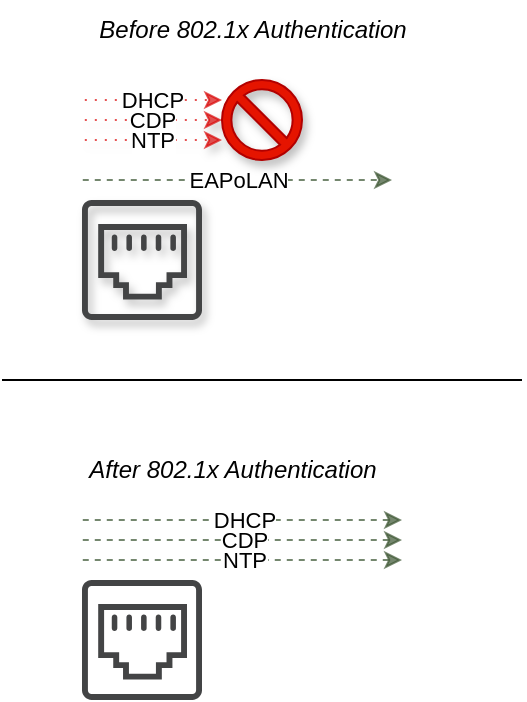 <mxfile version="24.7.14">
  <diagram name="Page-1" id="rgLUHZjOiqgXjQ-MpENu">
    <mxGraphModel dx="808" dy="431" grid="1" gridSize="10" guides="1" tooltips="1" connect="1" arrows="1" fold="1" page="1" pageScale="1" pageWidth="850" pageHeight="1100" math="0" shadow="0">
      <root>
        <mxCell id="0" />
        <mxCell id="1" parent="0" />
        <mxCell id="p2RqDRSbU7YcCy8wbTOB-1" value="" style="sketch=0;pointerEvents=1;shadow=1;dashed=0;html=1;strokeColor=none;fillColor=#434445;aspect=fixed;labelPosition=center;verticalLabelPosition=bottom;verticalAlign=top;align=center;outlineConnect=0;shape=mxgraph.vvd.ethernet_port;" vertex="1" parent="1">
          <mxGeometry x="120" y="140" width="60" height="60" as="geometry" />
        </mxCell>
        <mxCell id="p2RqDRSbU7YcCy8wbTOB-17" value="DHCP" style="endArrow=classic;html=1;rounded=0;strokeWidth=1;targetPerimeterSpacing=0;sourcePerimeterSpacing=0;opacity=70;fillColor=#e51400;strokeColor=#d90808;flowAnimation=1;dashed=1;dashPattern=1 4;shadow=0;" edge="1" parent="1">
          <mxGeometry x="0.006" width="50" height="50" relative="1" as="geometry">
            <mxPoint x="120" y="90" as="sourcePoint" />
            <mxPoint x="190" y="90" as="targetPoint" />
            <mxPoint as="offset" />
          </mxGeometry>
        </mxCell>
        <mxCell id="p2RqDRSbU7YcCy8wbTOB-18" value="CDP" style="endArrow=classic;html=1;rounded=0;strokeWidth=1;targetPerimeterSpacing=0;sourcePerimeterSpacing=0;opacity=70;fillColor=#e51400;strokeColor=#d90808;flowAnimation=1;dashed=1;dashPattern=1 4;shadow=1;" edge="1" parent="1">
          <mxGeometry x="0.006" width="50" height="50" relative="1" as="geometry">
            <mxPoint x="120" y="100" as="sourcePoint" />
            <mxPoint x="190" y="100" as="targetPoint" />
            <mxPoint as="offset" />
          </mxGeometry>
        </mxCell>
        <mxCell id="p2RqDRSbU7YcCy8wbTOB-19" value="NTP" style="endArrow=classic;html=1;rounded=0;strokeWidth=1;targetPerimeterSpacing=0;sourcePerimeterSpacing=0;opacity=70;fillColor=#e51400;strokeColor=#d90808;flowAnimation=1;dashed=1;dashPattern=1 4;shadow=1;" edge="1" parent="1">
          <mxGeometry x="0.006" width="50" height="50" relative="1" as="geometry">
            <mxPoint x="120" y="110" as="sourcePoint" />
            <mxPoint x="190" y="110" as="targetPoint" />
            <mxPoint as="offset" />
          </mxGeometry>
        </mxCell>
        <mxCell id="p2RqDRSbU7YcCy8wbTOB-20" value="EAPoLAN" style="endArrow=classic;html=1;rounded=0;strokeWidth=1;targetPerimeterSpacing=0;sourcePerimeterSpacing=0;opacity=70;fillColor=#6d8764;strokeColor=#3A5431;flowAnimation=1;dashed=1;" edge="1" parent="1">
          <mxGeometry x="0.006" width="50" height="50" relative="1" as="geometry">
            <mxPoint x="120" y="130" as="sourcePoint" />
            <mxPoint x="275" y="130" as="targetPoint" />
            <mxPoint as="offset" />
            <Array as="points">
              <mxPoint x="140" y="130" />
            </Array>
          </mxGeometry>
        </mxCell>
        <mxCell id="p2RqDRSbU7YcCy8wbTOB-25" value="" style="sketch=0;pointerEvents=1;shadow=0;dashed=0;html=1;strokeColor=none;fillColor=#434445;aspect=fixed;labelPosition=center;verticalLabelPosition=bottom;verticalAlign=top;align=center;outlineConnect=0;shape=mxgraph.vvd.ethernet_port;" vertex="1" parent="1">
          <mxGeometry x="120" y="330" width="60" height="60" as="geometry" />
        </mxCell>
        <mxCell id="p2RqDRSbU7YcCy8wbTOB-26" value="DHCP" style="endArrow=classic;html=1;rounded=0;strokeWidth=1;targetPerimeterSpacing=0;sourcePerimeterSpacing=0;opacity=70;fillColor=#6d8764;strokeColor=#3A5431;flowAnimation=1;dashed=1;" edge="1" parent="1">
          <mxGeometry x="0.006" width="50" height="50" relative="1" as="geometry">
            <mxPoint x="120" y="300" as="sourcePoint" />
            <mxPoint x="280" y="300" as="targetPoint" />
            <mxPoint as="offset" />
          </mxGeometry>
        </mxCell>
        <mxCell id="p2RqDRSbU7YcCy8wbTOB-27" value="CDP" style="endArrow=classic;html=1;rounded=0;strokeWidth=1;targetPerimeterSpacing=0;sourcePerimeterSpacing=0;opacity=70;fillColor=#6d8764;strokeColor=#3A5431;flowAnimation=1;dashed=1;" edge="1" parent="1">
          <mxGeometry x="0.006" width="50" height="50" relative="1" as="geometry">
            <mxPoint x="120" y="310" as="sourcePoint" />
            <mxPoint x="280" y="310" as="targetPoint" />
            <mxPoint as="offset" />
          </mxGeometry>
        </mxCell>
        <mxCell id="p2RqDRSbU7YcCy8wbTOB-28" value="NTP" style="endArrow=classic;html=1;rounded=0;strokeWidth=1;targetPerimeterSpacing=0;sourcePerimeterSpacing=0;opacity=70;fillColor=#6d8764;strokeColor=#3A5431;flowAnimation=1;dashed=1;" edge="1" parent="1">
          <mxGeometry x="0.006" width="50" height="50" relative="1" as="geometry">
            <mxPoint x="120" y="320" as="sourcePoint" />
            <mxPoint x="280" y="320" as="targetPoint" />
            <mxPoint as="offset" />
          </mxGeometry>
        </mxCell>
        <mxCell id="p2RqDRSbU7YcCy8wbTOB-31" value="" style="sketch=0;aspect=fixed;pointerEvents=1;shadow=1;dashed=0;html=1;strokeColor=#B20000;labelPosition=center;verticalLabelPosition=bottom;verticalAlign=top;align=center;shape=mxgraph.mscae.enterprise.not_allowed;fillColor=#e51400;fontColor=#ffffff;" vertex="1" parent="1">
          <mxGeometry x="190" y="80" width="40" height="40" as="geometry" />
        </mxCell>
        <mxCell id="p2RqDRSbU7YcCy8wbTOB-32" value="" style="shape=image;html=1;verticalAlign=top;verticalLabelPosition=bottom;labelBackgroundColor=#ffffff;imageAspect=0;aspect=fixed;image=https://cdn1.iconfinder.com/data/icons/iconoir-vol-4/24/security-pass-128.png;fontColor=#a92b00;fontStyle=1;" vertex="1" parent="1">
          <mxGeometry x="280" y="280" width="50" height="50" as="geometry" />
        </mxCell>
        <mxCell id="p2RqDRSbU7YcCy8wbTOB-33" value="&lt;i&gt;After 802.1x Authentication&lt;/i&gt;" style="text;html=1;align=center;verticalAlign=middle;resizable=0;points=[];autosize=1;strokeColor=none;fillColor=none;" vertex="1" parent="1">
          <mxGeometry x="110" y="260" width="170" height="30" as="geometry" />
        </mxCell>
        <mxCell id="p2RqDRSbU7YcCy8wbTOB-34" value="&lt;i&gt;Before 802.1x Authentication&lt;/i&gt;" style="text;html=1;align=center;verticalAlign=middle;resizable=0;points=[];autosize=1;strokeColor=none;fillColor=none;" vertex="1" parent="1">
          <mxGeometry x="115" y="40" width="180" height="30" as="geometry" />
        </mxCell>
        <mxCell id="p2RqDRSbU7YcCy8wbTOB-35" value="" style="endArrow=none;html=1;rounded=0;" edge="1" parent="1">
          <mxGeometry width="50" height="50" relative="1" as="geometry">
            <mxPoint x="80" y="230" as="sourcePoint" />
            <mxPoint x="340" y="230" as="targetPoint" />
          </mxGeometry>
        </mxCell>
      </root>
    </mxGraphModel>
  </diagram>
</mxfile>
